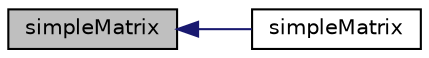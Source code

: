 digraph "simpleMatrix"
{
  bgcolor="transparent";
  edge [fontname="Helvetica",fontsize="10",labelfontname="Helvetica",labelfontsize="10"];
  node [fontname="Helvetica",fontsize="10",shape=record];
  rankdir="LR";
  Node1 [label="simpleMatrix",height=0.2,width=0.4,color="black", fillcolor="grey75", style="filled", fontcolor="black"];
  Node1 -> Node2 [dir="back",color="midnightblue",fontsize="10",style="solid",fontname="Helvetica"];
  Node2 [label="simpleMatrix",height=0.2,width=0.4,color="black",URL="$a02373.html#a38609cd29b3522efa34cd6bfa06b474b",tooltip="Construct given size and initial values for coefficients and source. "];
}
